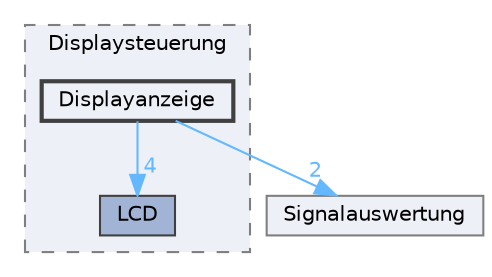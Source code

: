 digraph "C:/Users/GRAUMKLI/Desktop/Studienarbeit 2/CSS Projekt/Displaysteuerung/Displayanzeige"
{
 // LATEX_PDF_SIZE
  bgcolor="transparent";
  edge [fontname=Helvetica,fontsize=10,labelfontname=Helvetica,labelfontsize=10];
  node [fontname=Helvetica,fontsize=10,shape=box,height=0.2,width=0.4];
  compound=true
  subgraph clusterdir_85b1001e7d47172fd15624e824859051 {
    graph [ bgcolor="#edf0f7", pencolor="grey50", label="Displaysteuerung", fontname=Helvetica,fontsize=10 style="filled,dashed", URL="dir_85b1001e7d47172fd15624e824859051.html",tooltip=""]
  dir_52d664cfb7403a56be6c01eb3f976a58 [label="LCD", fillcolor="#a2b4d6", color="grey25", style="filled", URL="dir_52d664cfb7403a56be6c01eb3f976a58.html",tooltip=""];
  dir_25cdeaaf985afaa80089cf33e1a34bbd [label="Displayanzeige", fillcolor="#edf0f7", color="grey25", style="filled,bold", URL="dir_25cdeaaf985afaa80089cf33e1a34bbd.html",tooltip=""];
  }
  dir_e40793d72b4f54c5301800e9835537c6 [label="Signalauswertung", fillcolor="#edf0f7", color="grey50", style="filled", URL="dir_e40793d72b4f54c5301800e9835537c6.html",tooltip=""];
  dir_25cdeaaf985afaa80089cf33e1a34bbd->dir_52d664cfb7403a56be6c01eb3f976a58 [headlabel="4", labeldistance=1.5 headhref="dir_000003_000007.html" color="steelblue1" fontcolor="steelblue1"];
  dir_25cdeaaf985afaa80089cf33e1a34bbd->dir_e40793d72b4f54c5301800e9835537c6 [headlabel="2", labeldistance=1.5 headhref="dir_000003_000009.html" color="steelblue1" fontcolor="steelblue1"];
}
